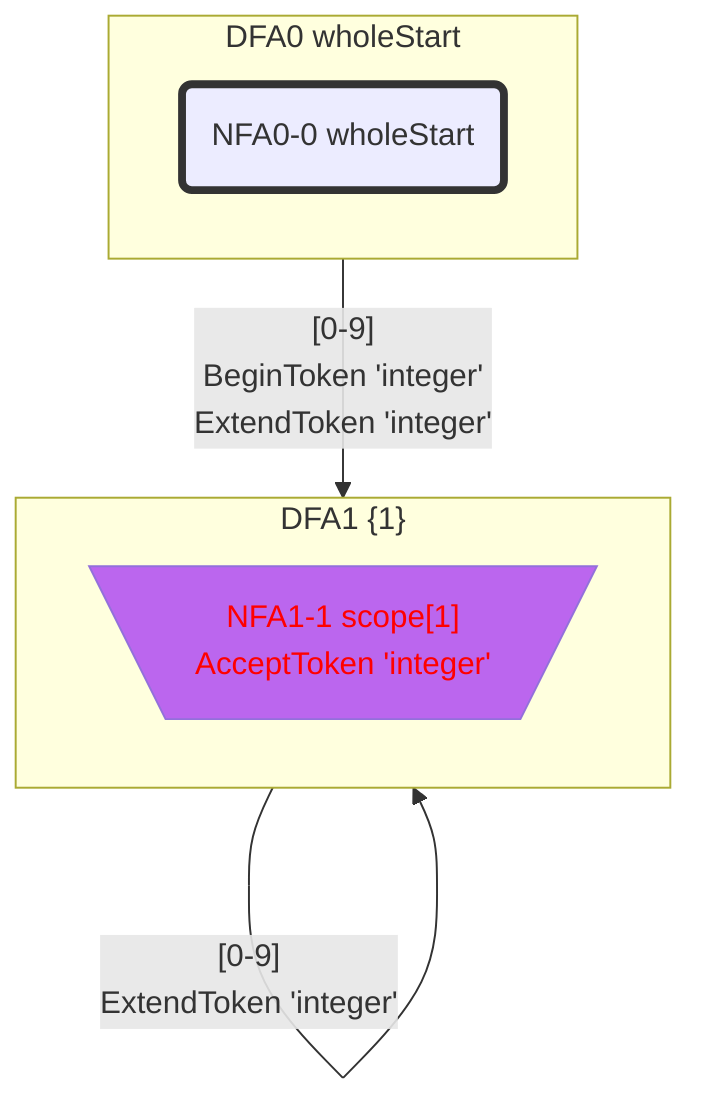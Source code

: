 flowchart
classDef c0001 color:#FF0000;
classDef c0010 stroke-dasharray: 10 10;
classDef c0011 stroke-dasharray: 10 10,color:#FF0000;
classDef c0100 fill:#BB66EE;
classDef c0101 fill:#BB66EE,color:#FF0000;
classDef c0110 fill:#BB66EE,stroke-dasharray: 10 10;
classDef c0111 fill:#BB66EE,stroke-dasharray: 10 10,color:#FF0000;
classDef c1000 stroke:#333,stroke-width:4px;
classDef c1001 stroke:#333,stroke-width:4px,color:#FF0000;
classDef c1010 stroke:#333,stroke-width:4px,stroke-dasharray: 10 10;
classDef c1011 stroke:#333,stroke-width:4px,stroke-dasharray: 10 10,color:#FF0000;
classDef c1100 stroke:#333,stroke-width:4px,fill:#BB66EE;
classDef c1101 stroke:#333,stroke-width:4px,fill:#BB66EE,color:#FF0000;
classDef c1110 stroke:#333,stroke-width:4px,fill:#BB66EE,stroke-dasharray: 10 10;
classDef c1111 stroke:#333,stroke-width:4px,fill:#BB66EE,stroke-dasharray: 10 10,color:#FF0000;
subgraph DFA0_774839393["DFA0 wholeStart"]
NFA0_0_63739581_0("NFA0-0 wholeStart")
class NFA0_0_63739581_0 c1000;
end
class DFA0_774839393 c1000;
subgraph DFA1_1542509584["DFA1 {1}"]
NFA1_1_21995256_1[\"NFA1-1 scope[1]
AcceptToken 'integer'"/]
class NFA1_1_21995256_1 c0101;
end
class DFA1_1542509584 c0101;
DFA0_774839393 -->|"[0-9]
BeginToken 'integer'
ExtendToken 'integer'"|DFA1_1542509584
DFA1_1542509584 -->|"[0-9]
ExtendToken 'integer'"|DFA1_1542509584
